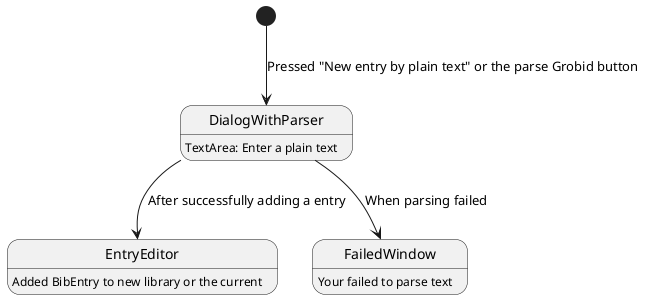 @startuml

[*] --> DialogWithParser : Pressed "New entry by plain text" or the parse Grobid button
DialogWithParser: TextArea: Enter a plain text
DialogWithParser --> EntryEditor : After successfully adding a entry
DialogWithParser --> FailedWindow : When parsing failed
FailedWindow : Your failed to parse text
EntryEditor: Added BibEntry to new library or the current







@enduml
